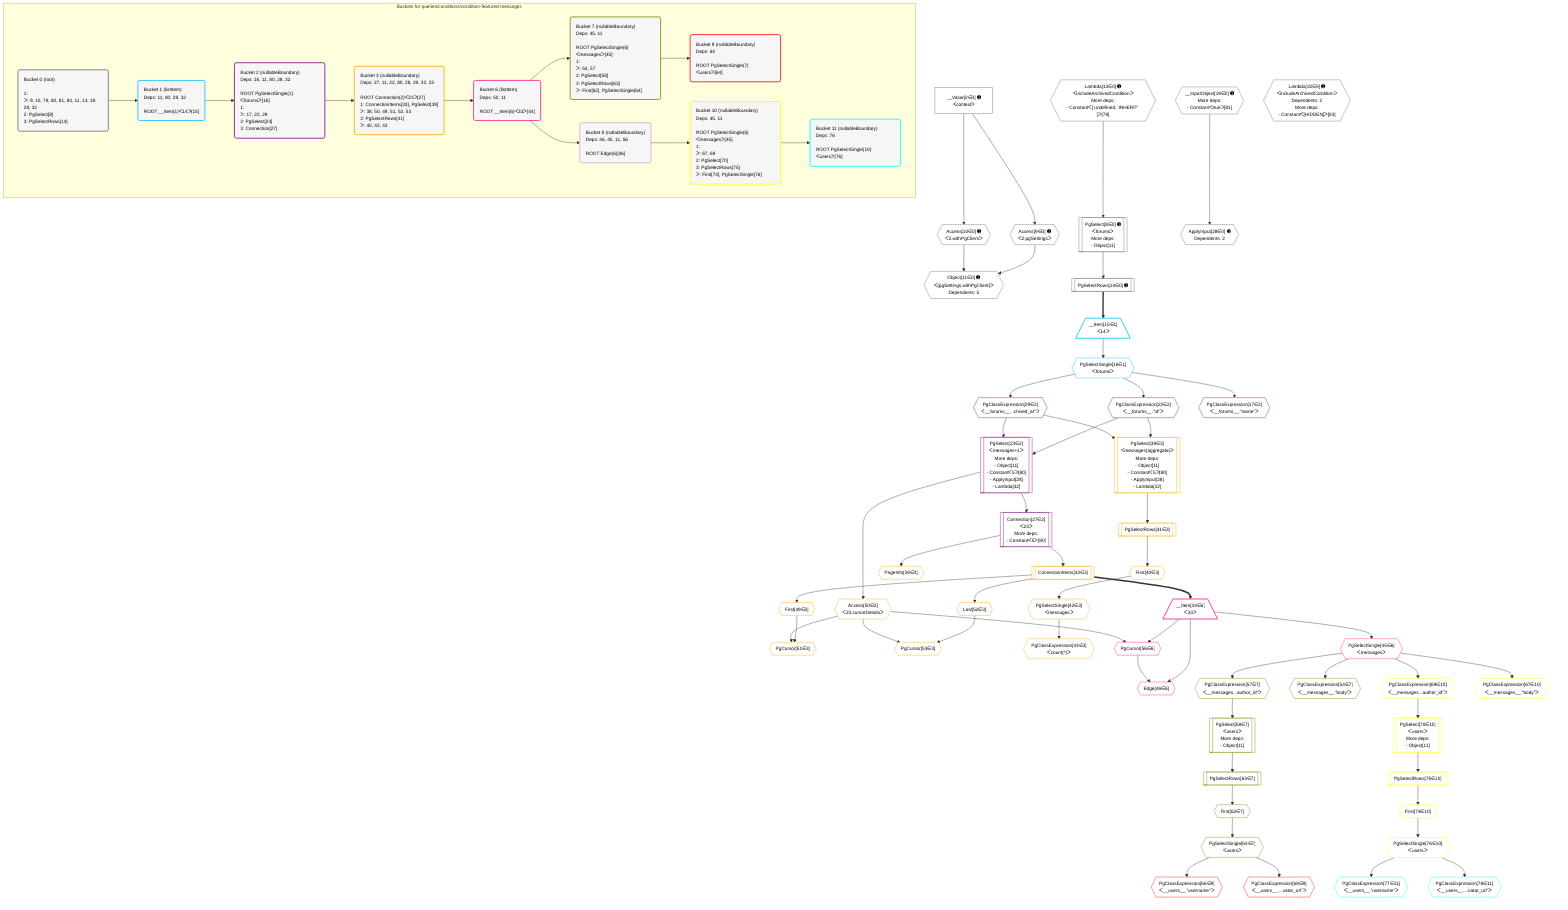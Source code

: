 %%{init: {'themeVariables': { 'fontSize': '12px'}}}%%
graph TD
    classDef path fill:#eee,stroke:#000,color:#000
    classDef plan fill:#fff,stroke-width:1px,color:#000
    classDef itemplan fill:#fff,stroke-width:2px,color:#000
    classDef unbatchedplan fill:#dff,stroke-width:1px,color:#000
    classDef sideeffectplan fill:#fcc,stroke-width:2px,color:#000
    classDef bucket fill:#f6f6f6,color:#000,stroke-width:2px,text-align:left

    subgraph "Buckets for queries/conditions/condition-featured-messages"
    Bucket0("Bucket 0 (root)<br /><br />1: <br />ᐳ: 9, 10, 79, 80, 81, 83, 11, 13, 19, 28, 32<br />2: PgSelect[8]<br />3: PgSelectRows[14]"):::bucket
    Bucket1("Bucket 1 (listItem)<br />Deps: 11, 80, 28, 32<br /><br />ROOT __Item{1}ᐸ14ᐳ[15]"):::bucket
    Bucket2("Bucket 2 (nullableBoundary)<br />Deps: 16, 11, 80, 28, 32<br /><br />ROOT PgSelectSingle{1}ᐸforumsᐳ[16]<br />1: <br />ᐳ: 17, 22, 29<br />2: PgSelect[23]<br />3: Connection[27]"):::bucket
    Bucket3("Bucket 3 (nullableBoundary)<br />Deps: 27, 11, 22, 80, 28, 29, 32, 23<br /><br />ROOT Connection{2}ᐸ23ᐳ[27]<br />1: ConnectionItems[33], PgSelect[39]<br />ᐳ: 38, 50, 49, 51, 52, 53<br />2: PgSelectRows[41]<br />ᐳ: 40, 42, 43"):::bucket
    Bucket6("Bucket 6 (listItem)<br />Deps: 50, 11<br /><br />ROOT __Item{6}ᐸ33ᐳ[44]"):::bucket
    Bucket7("Bucket 7 (nullableBoundary)<br />Deps: 45, 11<br /><br />ROOT PgSelectSingle{6}ᐸmessagesᐳ[45]<br />1: <br />ᐳ: 54, 57<br />2: PgSelect[58]<br />3: PgSelectRows[63]<br />ᐳ: First[62], PgSelectSingle[64]"):::bucket
    Bucket8("Bucket 8 (nullableBoundary)<br />Deps: 46, 45, 11, 56<br /><br />ROOT Edge{6}[46]"):::bucket
    Bucket9("Bucket 9 (nullableBoundary)<br />Deps: 64<br /><br />ROOT PgSelectSingle{7}ᐸusersᐳ[64]"):::bucket
    Bucket10("Bucket 10 (nullableBoundary)<br />Deps: 45, 11<br /><br />ROOT PgSelectSingle{6}ᐸmessagesᐳ[45]<br />1: <br />ᐳ: 67, 69<br />2: PgSelect[70]<br />3: PgSelectRows[75]<br />ᐳ: First[74], PgSelectSingle[76]"):::bucket
    Bucket11("Bucket 11 (nullableBoundary)<br />Deps: 76<br /><br />ROOT PgSelectSingle{10}ᐸusersᐳ[76]"):::bucket
    end
    Bucket0 --> Bucket1
    Bucket1 --> Bucket2
    Bucket2 --> Bucket3
    Bucket3 --> Bucket6
    Bucket6 --> Bucket7 & Bucket8
    Bucket7 --> Bucket9
    Bucket8 --> Bucket10
    Bucket10 --> Bucket11

    %% plan dependencies
    PgSelect8[["PgSelect[8∈0] ➊<br />ᐸforumsᐳ<br />More deps:<br />- Object[11]"]]:::plan
    Lambda13{{"Lambda[13∈0] ➊<br />ᐸincludeArchivedConditionᐳ<br />More deps:<br />- Constantᐸ[ undefined, 'INHERIT' ]ᐳ[79]"}}:::plan
    Lambda13 --> PgSelect8
    Object11{{"Object[11∈0] ➊<br />ᐸ{pgSettings,withPgClient}ᐳ<br />Dependents: 5"}}:::plan
    Access9{{"Access[9∈0] ➊<br />ᐸ2.pgSettingsᐳ"}}:::plan
    Access10{{"Access[10∈0] ➊<br />ᐸ2.withPgClientᐳ"}}:::plan
    Access9 & Access10 --> Object11
    __Value2["__Value[2∈0] ➊<br />ᐸcontextᐳ"]:::plan
    __Value2 --> Access9
    __Value2 --> Access10
    PgSelectRows14[["PgSelectRows[14∈0] ➊"]]:::plan
    PgSelect8 --> PgSelectRows14
    __InputObject19{{"__InputObject[19∈0] ➊<br />More deps:<br />- Constantᐸtrueᐳ[81]"}}:::plan
    ApplyInput28{{"ApplyInput[28∈0] ➊<br />Dependents: 2"}}:::plan
    __InputObject19 --> ApplyInput28
    Lambda32{{"Lambda[32∈0] ➊<br />ᐸincludeArchivedConditionᐳ<br />Dependents: 2<br />More deps:<br />- Constantᐸ[HIDDEN]ᐳ[83]"}}:::plan
    __Item15[/"__Item[15∈1]<br />ᐸ14ᐳ"\]:::itemplan
    PgSelectRows14 ==> __Item15
    PgSelectSingle16{{"PgSelectSingle[16∈1]<br />ᐸforumsᐳ"}}:::plan
    __Item15 --> PgSelectSingle16
    PgSelect23[["PgSelect[23∈2]<br />ᐸmessages+1ᐳ<br />More deps:<br />- Object[11]<br />- Constantᐸ5ᐳ[80]<br />- ApplyInput[28]<br />- Lambda[32]"]]:::plan
    PgClassExpression22{{"PgClassExpression[22∈2]<br />ᐸ__forums__.”id”ᐳ"}}:::plan
    PgClassExpression29{{"PgClassExpression[29∈2]<br />ᐸ__forums__...chived_at”ᐳ"}}:::plan
    PgClassExpression22 & PgClassExpression29 --> PgSelect23
    Connection27[["Connection[27∈2]<br />ᐸ23ᐳ<br />More deps:<br />- Constantᐸ5ᐳ[80]"]]:::plan
    PgSelect23 --> Connection27
    PgClassExpression17{{"PgClassExpression[17∈2]<br />ᐸ__forums__.”name”ᐳ"}}:::plan
    PgSelectSingle16 --> PgClassExpression17
    PgSelectSingle16 --> PgClassExpression22
    PgSelectSingle16 --> PgClassExpression29
    PgSelect39[["PgSelect[39∈3]<br />ᐸmessages(aggregate)ᐳ<br />More deps:<br />- Object[11]<br />- Constantᐸ5ᐳ[80]<br />- ApplyInput[28]<br />- Lambda[32]"]]:::plan
    PgClassExpression22 & PgClassExpression29 --> PgSelect39
    PgCursor51{{"PgCursor[51∈3]"}}:::plan
    First49{{"First[49∈3]"}}:::plan
    Access50{{"Access[50∈3]<br />ᐸ23.cursorDetailsᐳ"}}:::plan
    First49 & Access50 --> PgCursor51
    PgCursor53{{"PgCursor[53∈3]"}}:::plan
    Last52{{"Last[52∈3]"}}:::plan
    Last52 & Access50 --> PgCursor53
    ConnectionItems33[["ConnectionItems[33∈3]"]]:::plan
    Connection27 --> ConnectionItems33
    PageInfo38{{"PageInfo[38∈3]"}}:::plan
    Connection27 --> PageInfo38
    First40{{"First[40∈3]"}}:::plan
    PgSelectRows41[["PgSelectRows[41∈3]"]]:::plan
    PgSelectRows41 --> First40
    PgSelect39 --> PgSelectRows41
    PgSelectSingle42{{"PgSelectSingle[42∈3]<br />ᐸmessagesᐳ"}}:::plan
    First40 --> PgSelectSingle42
    PgClassExpression43{{"PgClassExpression[43∈3]<br />ᐸcount(*)ᐳ"}}:::plan
    PgSelectSingle42 --> PgClassExpression43
    ConnectionItems33 --> First49
    PgSelect23 --> Access50
    ConnectionItems33 --> Last52
    Edge46{{"Edge[46∈6]"}}:::plan
    __Item44[/"__Item[44∈6]<br />ᐸ33ᐳ"\]:::itemplan
    PgCursor56{{"PgCursor[56∈6]"}}:::plan
    __Item44 & PgCursor56 --> Edge46
    __Item44 & Access50 --> PgCursor56
    ConnectionItems33 ==> __Item44
    PgSelectSingle45{{"PgSelectSingle[45∈6]<br />ᐸmessagesᐳ"}}:::plan
    __Item44 --> PgSelectSingle45
    PgSelect58[["PgSelect[58∈7]<br />ᐸusersᐳ<br />More deps:<br />- Object[11]"]]:::plan
    PgClassExpression57{{"PgClassExpression[57∈7]<br />ᐸ__messages...author_id”ᐳ"}}:::plan
    PgClassExpression57 --> PgSelect58
    PgClassExpression54{{"PgClassExpression[54∈7]<br />ᐸ__messages__.”body”ᐳ"}}:::plan
    PgSelectSingle45 --> PgClassExpression54
    PgSelectSingle45 --> PgClassExpression57
    First62{{"First[62∈7]"}}:::plan
    PgSelectRows63[["PgSelectRows[63∈7]"]]:::plan
    PgSelectRows63 --> First62
    PgSelect58 --> PgSelectRows63
    PgSelectSingle64{{"PgSelectSingle[64∈7]<br />ᐸusersᐳ"}}:::plan
    First62 --> PgSelectSingle64
    PgClassExpression66{{"PgClassExpression[66∈9]<br />ᐸ__users__.”username”ᐳ"}}:::plan
    PgSelectSingle64 --> PgClassExpression66
    PgClassExpression68{{"PgClassExpression[68∈9]<br />ᐸ__users__....vatar_url”ᐳ"}}:::plan
    PgSelectSingle64 --> PgClassExpression68
    PgSelect70[["PgSelect[70∈10]<br />ᐸusersᐳ<br />More deps:<br />- Object[11]"]]:::plan
    PgClassExpression69{{"PgClassExpression[69∈10]<br />ᐸ__messages...author_id”ᐳ"}}:::plan
    PgClassExpression69 --> PgSelect70
    PgClassExpression67{{"PgClassExpression[67∈10]<br />ᐸ__messages__.”body”ᐳ"}}:::plan
    PgSelectSingle45 --> PgClassExpression67
    PgSelectSingle45 --> PgClassExpression69
    First74{{"First[74∈10]"}}:::plan
    PgSelectRows75[["PgSelectRows[75∈10]"]]:::plan
    PgSelectRows75 --> First74
    PgSelect70 --> PgSelectRows75
    PgSelectSingle76{{"PgSelectSingle[76∈10]<br />ᐸusersᐳ"}}:::plan
    First74 --> PgSelectSingle76
    PgClassExpression77{{"PgClassExpression[77∈11]<br />ᐸ__users__.”username”ᐳ"}}:::plan
    PgSelectSingle76 --> PgClassExpression77
    PgClassExpression78{{"PgClassExpression[78∈11]<br />ᐸ__users__....vatar_url”ᐳ"}}:::plan
    PgSelectSingle76 --> PgClassExpression78

    %% define steps
    classDef bucket0 stroke:#696969
    class Bucket0,__Value2,PgSelect8,Access9,Access10,Object11,Lambda13,PgSelectRows14,__InputObject19,ApplyInput28,Lambda32 bucket0
    classDef bucket1 stroke:#00bfff
    class Bucket1,__Item15,PgSelectSingle16 bucket1
    classDef bucket2 stroke:#7f007f
    class Bucket2,PgClassExpression17,PgClassExpression22,PgSelect23,Connection27,PgClassExpression29 bucket2
    classDef bucket3 stroke:#ffa500
    class Bucket3,ConnectionItems33,PageInfo38,PgSelect39,First40,PgSelectRows41,PgSelectSingle42,PgClassExpression43,First49,Access50,PgCursor51,Last52,PgCursor53 bucket3
    classDef bucket6 stroke:#ff1493
    class Bucket6,__Item44,PgSelectSingle45,Edge46,PgCursor56 bucket6
    classDef bucket7 stroke:#808000
    class Bucket7,PgClassExpression54,PgClassExpression57,PgSelect58,First62,PgSelectRows63,PgSelectSingle64 bucket7
    classDef bucket8 stroke:#dda0dd
    class Bucket8 bucket8
    classDef bucket9 stroke:#ff0000
    class Bucket9,PgClassExpression66,PgClassExpression68 bucket9
    classDef bucket10 stroke:#ffff00
    class Bucket10,PgClassExpression67,PgClassExpression69,PgSelect70,First74,PgSelectRows75,PgSelectSingle76 bucket10
    classDef bucket11 stroke:#00ffff
    class Bucket11,PgClassExpression77,PgClassExpression78 bucket11